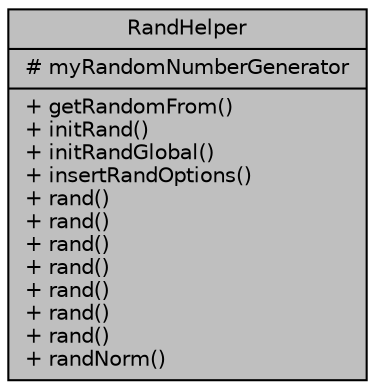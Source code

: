 digraph "RandHelper"
{
  edge [fontname="Helvetica",fontsize="10",labelfontname="Helvetica",labelfontsize="10"];
  node [fontname="Helvetica",fontsize="10",shape=record];
  Node1 [label="{RandHelper\n|# myRandomNumberGenerator\l|+ getRandomFrom()\l+ initRand()\l+ initRandGlobal()\l+ insertRandOptions()\l+ rand()\l+ rand()\l+ rand()\l+ rand()\l+ rand()\l+ rand()\l+ rand()\l+ randNorm()\l}",height=0.2,width=0.4,color="black", fillcolor="grey75", style="filled", fontcolor="black"];
}
